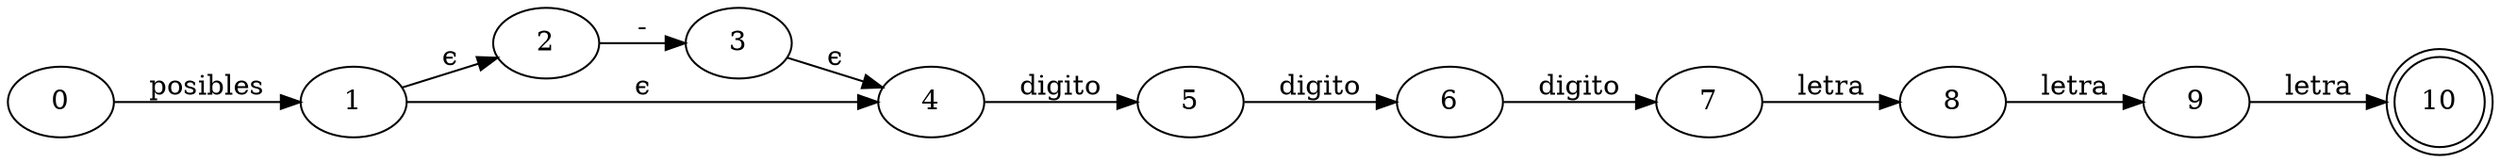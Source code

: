 digraph G {
	rankdir=LR
	0
	0 -> 1 [label="posibles"]
	1 -> 2 [label="ϵ"]
	2 -> 3 [label="-"]
	3 -> 4 [label="ϵ"]
	1 -> 4 [label="ϵ"]
	4 -> 5 [label="digito"]
	5 -> 6 [label="digito"]
	6 -> 7 [label="digito"]
	7 -> 8 [label="letra"]
	8 -> 9 [label="letra"]
	9 -> 10 [label="letra"]
	10 [shape=doublecircle]
}